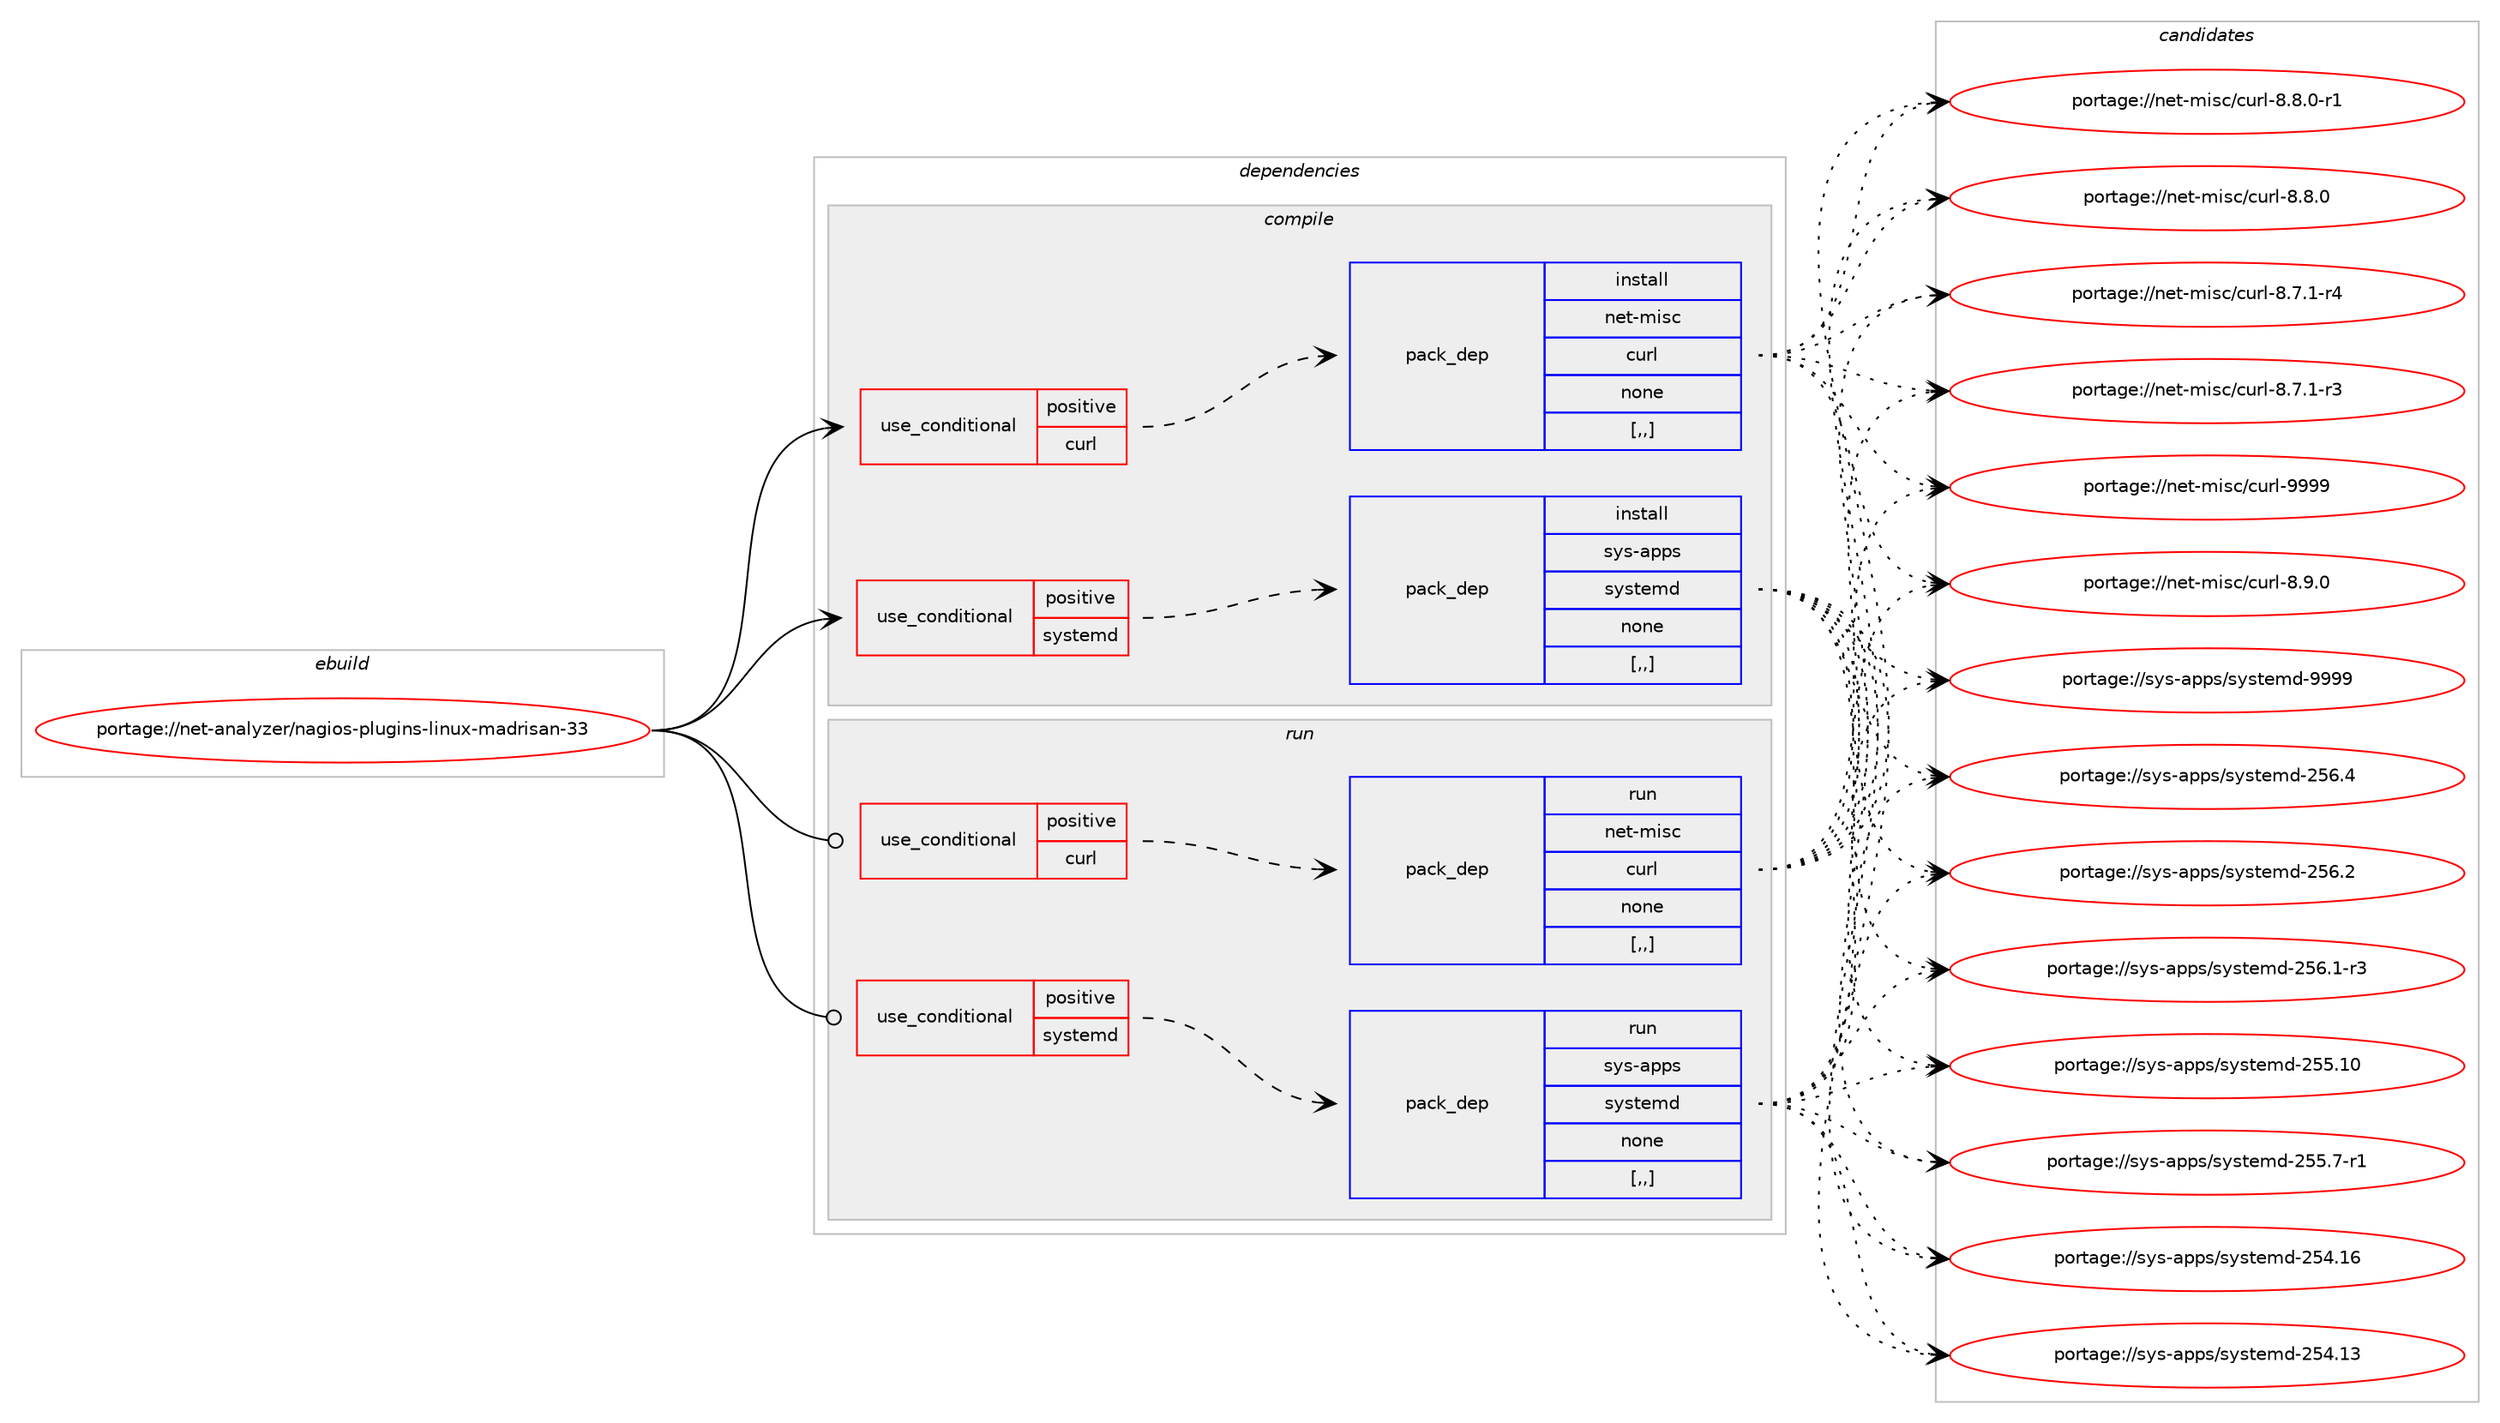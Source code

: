 digraph prolog {

# *************
# Graph options
# *************

newrank=true;
concentrate=true;
compound=true;
graph [rankdir=LR,fontname=Helvetica,fontsize=10,ranksep=1.5];#, ranksep=2.5, nodesep=0.2];
edge  [arrowhead=vee];
node  [fontname=Helvetica,fontsize=10];

# **********
# The ebuild
# **********

subgraph cluster_leftcol {
color=gray;
label=<<i>ebuild</i>>;
id [label="portage://net-analyzer/nagios-plugins-linux-madrisan-33", color=red, width=4, href="../net-analyzer/nagios-plugins-linux-madrisan-33.svg"];
}

# ****************
# The dependencies
# ****************

subgraph cluster_midcol {
color=gray;
label=<<i>dependencies</i>>;
subgraph cluster_compile {
fillcolor="#eeeeee";
style=filled;
label=<<i>compile</i>>;
subgraph cond87087 {
dependency338444 [label=<<TABLE BORDER="0" CELLBORDER="1" CELLSPACING="0" CELLPADDING="4"><TR><TD ROWSPAN="3" CELLPADDING="10">use_conditional</TD></TR><TR><TD>positive</TD></TR><TR><TD>curl</TD></TR></TABLE>>, shape=none, color=red];
subgraph pack248788 {
dependency338445 [label=<<TABLE BORDER="0" CELLBORDER="1" CELLSPACING="0" CELLPADDING="4" WIDTH="220"><TR><TD ROWSPAN="6" CELLPADDING="30">pack_dep</TD></TR><TR><TD WIDTH="110">install</TD></TR><TR><TD>net-misc</TD></TR><TR><TD>curl</TD></TR><TR><TD>none</TD></TR><TR><TD>[,,]</TD></TR></TABLE>>, shape=none, color=blue];
}
dependency338444:e -> dependency338445:w [weight=20,style="dashed",arrowhead="vee"];
}
id:e -> dependency338444:w [weight=20,style="solid",arrowhead="vee"];
subgraph cond87088 {
dependency338446 [label=<<TABLE BORDER="0" CELLBORDER="1" CELLSPACING="0" CELLPADDING="4"><TR><TD ROWSPAN="3" CELLPADDING="10">use_conditional</TD></TR><TR><TD>positive</TD></TR><TR><TD>systemd</TD></TR></TABLE>>, shape=none, color=red];
subgraph pack248789 {
dependency338447 [label=<<TABLE BORDER="0" CELLBORDER="1" CELLSPACING="0" CELLPADDING="4" WIDTH="220"><TR><TD ROWSPAN="6" CELLPADDING="30">pack_dep</TD></TR><TR><TD WIDTH="110">install</TD></TR><TR><TD>sys-apps</TD></TR><TR><TD>systemd</TD></TR><TR><TD>none</TD></TR><TR><TD>[,,]</TD></TR></TABLE>>, shape=none, color=blue];
}
dependency338446:e -> dependency338447:w [weight=20,style="dashed",arrowhead="vee"];
}
id:e -> dependency338446:w [weight=20,style="solid",arrowhead="vee"];
}
subgraph cluster_compileandrun {
fillcolor="#eeeeee";
style=filled;
label=<<i>compile and run</i>>;
}
subgraph cluster_run {
fillcolor="#eeeeee";
style=filled;
label=<<i>run</i>>;
subgraph cond87089 {
dependency338448 [label=<<TABLE BORDER="0" CELLBORDER="1" CELLSPACING="0" CELLPADDING="4"><TR><TD ROWSPAN="3" CELLPADDING="10">use_conditional</TD></TR><TR><TD>positive</TD></TR><TR><TD>curl</TD></TR></TABLE>>, shape=none, color=red];
subgraph pack248790 {
dependency338449 [label=<<TABLE BORDER="0" CELLBORDER="1" CELLSPACING="0" CELLPADDING="4" WIDTH="220"><TR><TD ROWSPAN="6" CELLPADDING="30">pack_dep</TD></TR><TR><TD WIDTH="110">run</TD></TR><TR><TD>net-misc</TD></TR><TR><TD>curl</TD></TR><TR><TD>none</TD></TR><TR><TD>[,,]</TD></TR></TABLE>>, shape=none, color=blue];
}
dependency338448:e -> dependency338449:w [weight=20,style="dashed",arrowhead="vee"];
}
id:e -> dependency338448:w [weight=20,style="solid",arrowhead="odot"];
subgraph cond87090 {
dependency338450 [label=<<TABLE BORDER="0" CELLBORDER="1" CELLSPACING="0" CELLPADDING="4"><TR><TD ROWSPAN="3" CELLPADDING="10">use_conditional</TD></TR><TR><TD>positive</TD></TR><TR><TD>systemd</TD></TR></TABLE>>, shape=none, color=red];
subgraph pack248791 {
dependency338451 [label=<<TABLE BORDER="0" CELLBORDER="1" CELLSPACING="0" CELLPADDING="4" WIDTH="220"><TR><TD ROWSPAN="6" CELLPADDING="30">pack_dep</TD></TR><TR><TD WIDTH="110">run</TD></TR><TR><TD>sys-apps</TD></TR><TR><TD>systemd</TD></TR><TR><TD>none</TD></TR><TR><TD>[,,]</TD></TR></TABLE>>, shape=none, color=blue];
}
dependency338450:e -> dependency338451:w [weight=20,style="dashed",arrowhead="vee"];
}
id:e -> dependency338450:w [weight=20,style="solid",arrowhead="odot"];
}
}

# **************
# The candidates
# **************

subgraph cluster_choices {
rank=same;
color=gray;
label=<<i>candidates</i>>;

subgraph choice248788 {
color=black;
nodesep=1;
choice110101116451091051159947991171141084557575757 [label="portage://net-misc/curl-9999", color=red, width=4,href="../net-misc/curl-9999.svg"];
choice11010111645109105115994799117114108455646574648 [label="portage://net-misc/curl-8.9.0", color=red, width=4,href="../net-misc/curl-8.9.0.svg"];
choice110101116451091051159947991171141084556465646484511449 [label="portage://net-misc/curl-8.8.0-r1", color=red, width=4,href="../net-misc/curl-8.8.0-r1.svg"];
choice11010111645109105115994799117114108455646564648 [label="portage://net-misc/curl-8.8.0", color=red, width=4,href="../net-misc/curl-8.8.0.svg"];
choice110101116451091051159947991171141084556465546494511452 [label="portage://net-misc/curl-8.7.1-r4", color=red, width=4,href="../net-misc/curl-8.7.1-r4.svg"];
choice110101116451091051159947991171141084556465546494511451 [label="portage://net-misc/curl-8.7.1-r3", color=red, width=4,href="../net-misc/curl-8.7.1-r3.svg"];
dependency338445:e -> choice110101116451091051159947991171141084557575757:w [style=dotted,weight="100"];
dependency338445:e -> choice11010111645109105115994799117114108455646574648:w [style=dotted,weight="100"];
dependency338445:e -> choice110101116451091051159947991171141084556465646484511449:w [style=dotted,weight="100"];
dependency338445:e -> choice11010111645109105115994799117114108455646564648:w [style=dotted,weight="100"];
dependency338445:e -> choice110101116451091051159947991171141084556465546494511452:w [style=dotted,weight="100"];
dependency338445:e -> choice110101116451091051159947991171141084556465546494511451:w [style=dotted,weight="100"];
}
subgraph choice248789 {
color=black;
nodesep=1;
choice1151211154597112112115471151211151161011091004557575757 [label="portage://sys-apps/systemd-9999", color=red, width=4,href="../sys-apps/systemd-9999.svg"];
choice115121115459711211211547115121115116101109100455053544652 [label="portage://sys-apps/systemd-256.4", color=red, width=4,href="../sys-apps/systemd-256.4.svg"];
choice115121115459711211211547115121115116101109100455053544650 [label="portage://sys-apps/systemd-256.2", color=red, width=4,href="../sys-apps/systemd-256.2.svg"];
choice1151211154597112112115471151211151161011091004550535446494511451 [label="portage://sys-apps/systemd-256.1-r3", color=red, width=4,href="../sys-apps/systemd-256.1-r3.svg"];
choice11512111545971121121154711512111511610110910045505353464948 [label="portage://sys-apps/systemd-255.10", color=red, width=4,href="../sys-apps/systemd-255.10.svg"];
choice1151211154597112112115471151211151161011091004550535346554511449 [label="portage://sys-apps/systemd-255.7-r1", color=red, width=4,href="../sys-apps/systemd-255.7-r1.svg"];
choice11512111545971121121154711512111511610110910045505352464954 [label="portage://sys-apps/systemd-254.16", color=red, width=4,href="../sys-apps/systemd-254.16.svg"];
choice11512111545971121121154711512111511610110910045505352464951 [label="portage://sys-apps/systemd-254.13", color=red, width=4,href="../sys-apps/systemd-254.13.svg"];
dependency338447:e -> choice1151211154597112112115471151211151161011091004557575757:w [style=dotted,weight="100"];
dependency338447:e -> choice115121115459711211211547115121115116101109100455053544652:w [style=dotted,weight="100"];
dependency338447:e -> choice115121115459711211211547115121115116101109100455053544650:w [style=dotted,weight="100"];
dependency338447:e -> choice1151211154597112112115471151211151161011091004550535446494511451:w [style=dotted,weight="100"];
dependency338447:e -> choice11512111545971121121154711512111511610110910045505353464948:w [style=dotted,weight="100"];
dependency338447:e -> choice1151211154597112112115471151211151161011091004550535346554511449:w [style=dotted,weight="100"];
dependency338447:e -> choice11512111545971121121154711512111511610110910045505352464954:w [style=dotted,weight="100"];
dependency338447:e -> choice11512111545971121121154711512111511610110910045505352464951:w [style=dotted,weight="100"];
}
subgraph choice248790 {
color=black;
nodesep=1;
choice110101116451091051159947991171141084557575757 [label="portage://net-misc/curl-9999", color=red, width=4,href="../net-misc/curl-9999.svg"];
choice11010111645109105115994799117114108455646574648 [label="portage://net-misc/curl-8.9.0", color=red, width=4,href="../net-misc/curl-8.9.0.svg"];
choice110101116451091051159947991171141084556465646484511449 [label="portage://net-misc/curl-8.8.0-r1", color=red, width=4,href="../net-misc/curl-8.8.0-r1.svg"];
choice11010111645109105115994799117114108455646564648 [label="portage://net-misc/curl-8.8.0", color=red, width=4,href="../net-misc/curl-8.8.0.svg"];
choice110101116451091051159947991171141084556465546494511452 [label="portage://net-misc/curl-8.7.1-r4", color=red, width=4,href="../net-misc/curl-8.7.1-r4.svg"];
choice110101116451091051159947991171141084556465546494511451 [label="portage://net-misc/curl-8.7.1-r3", color=red, width=4,href="../net-misc/curl-8.7.1-r3.svg"];
dependency338449:e -> choice110101116451091051159947991171141084557575757:w [style=dotted,weight="100"];
dependency338449:e -> choice11010111645109105115994799117114108455646574648:w [style=dotted,weight="100"];
dependency338449:e -> choice110101116451091051159947991171141084556465646484511449:w [style=dotted,weight="100"];
dependency338449:e -> choice11010111645109105115994799117114108455646564648:w [style=dotted,weight="100"];
dependency338449:e -> choice110101116451091051159947991171141084556465546494511452:w [style=dotted,weight="100"];
dependency338449:e -> choice110101116451091051159947991171141084556465546494511451:w [style=dotted,weight="100"];
}
subgraph choice248791 {
color=black;
nodesep=1;
choice1151211154597112112115471151211151161011091004557575757 [label="portage://sys-apps/systemd-9999", color=red, width=4,href="../sys-apps/systemd-9999.svg"];
choice115121115459711211211547115121115116101109100455053544652 [label="portage://sys-apps/systemd-256.4", color=red, width=4,href="../sys-apps/systemd-256.4.svg"];
choice115121115459711211211547115121115116101109100455053544650 [label="portage://sys-apps/systemd-256.2", color=red, width=4,href="../sys-apps/systemd-256.2.svg"];
choice1151211154597112112115471151211151161011091004550535446494511451 [label="portage://sys-apps/systemd-256.1-r3", color=red, width=4,href="../sys-apps/systemd-256.1-r3.svg"];
choice11512111545971121121154711512111511610110910045505353464948 [label="portage://sys-apps/systemd-255.10", color=red, width=4,href="../sys-apps/systemd-255.10.svg"];
choice1151211154597112112115471151211151161011091004550535346554511449 [label="portage://sys-apps/systemd-255.7-r1", color=red, width=4,href="../sys-apps/systemd-255.7-r1.svg"];
choice11512111545971121121154711512111511610110910045505352464954 [label="portage://sys-apps/systemd-254.16", color=red, width=4,href="../sys-apps/systemd-254.16.svg"];
choice11512111545971121121154711512111511610110910045505352464951 [label="portage://sys-apps/systemd-254.13", color=red, width=4,href="../sys-apps/systemd-254.13.svg"];
dependency338451:e -> choice1151211154597112112115471151211151161011091004557575757:w [style=dotted,weight="100"];
dependency338451:e -> choice115121115459711211211547115121115116101109100455053544652:w [style=dotted,weight="100"];
dependency338451:e -> choice115121115459711211211547115121115116101109100455053544650:w [style=dotted,weight="100"];
dependency338451:e -> choice1151211154597112112115471151211151161011091004550535446494511451:w [style=dotted,weight="100"];
dependency338451:e -> choice11512111545971121121154711512111511610110910045505353464948:w [style=dotted,weight="100"];
dependency338451:e -> choice1151211154597112112115471151211151161011091004550535346554511449:w [style=dotted,weight="100"];
dependency338451:e -> choice11512111545971121121154711512111511610110910045505352464954:w [style=dotted,weight="100"];
dependency338451:e -> choice11512111545971121121154711512111511610110910045505352464951:w [style=dotted,weight="100"];
}
}

}

